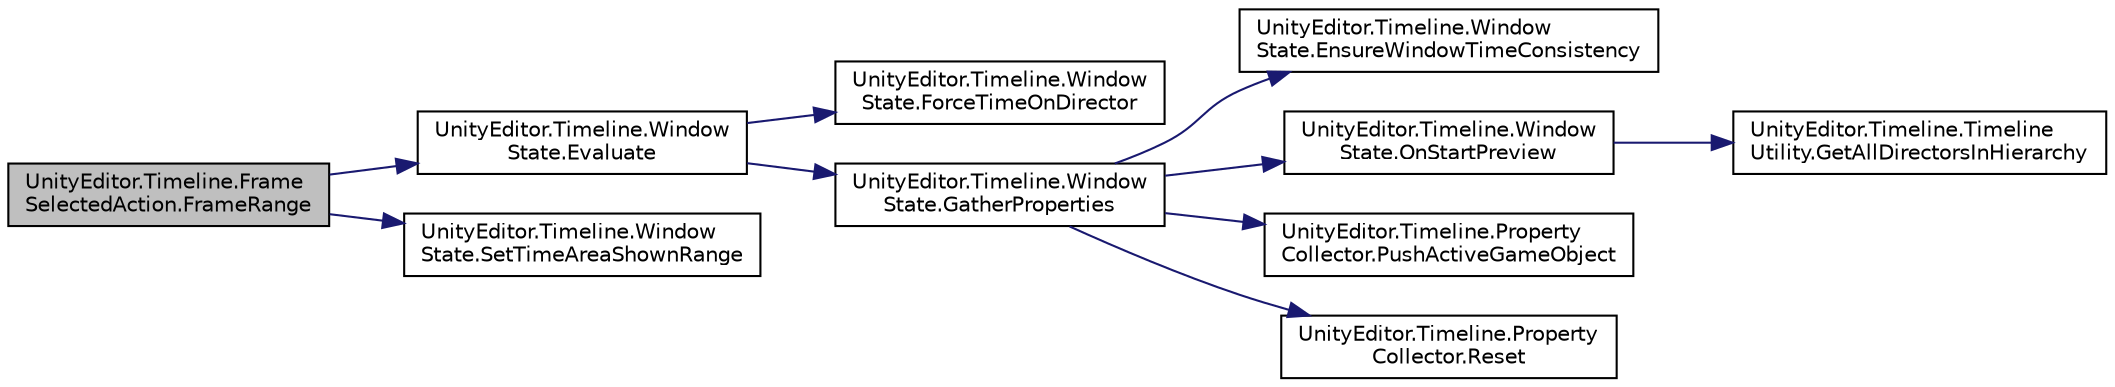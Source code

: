 digraph "UnityEditor.Timeline.FrameSelectedAction.FrameRange"
{
 // LATEX_PDF_SIZE
  edge [fontname="Helvetica",fontsize="10",labelfontname="Helvetica",labelfontsize="10"];
  node [fontname="Helvetica",fontsize="10",shape=record];
  rankdir="LR";
  Node1 [label="UnityEditor.Timeline.Frame\lSelectedAction.FrameRange",height=0.2,width=0.4,color="black", fillcolor="grey75", style="filled", fontcolor="black",tooltip=" "];
  Node1 -> Node2 [color="midnightblue",fontsize="10",style="solid",fontname="Helvetica"];
  Node2 [label="UnityEditor.Timeline.Window\lState.Evaluate",height=0.2,width=0.4,color="black", fillcolor="white", style="filled",URL="$class_unity_editor_1_1_timeline_1_1_window_state.html#ab469068a54205d03f681a4ca66919395",tooltip=" "];
  Node2 -> Node3 [color="midnightblue",fontsize="10",style="solid",fontname="Helvetica"];
  Node3 [label="UnityEditor.Timeline.Window\lState.ForceTimeOnDirector",height=0.2,width=0.4,color="black", fillcolor="white", style="filled",URL="$class_unity_editor_1_1_timeline_1_1_window_state.html#aea2333ae4710318917af92209b39eadb",tooltip=" "];
  Node2 -> Node4 [color="midnightblue",fontsize="10",style="solid",fontname="Helvetica"];
  Node4 [label="UnityEditor.Timeline.Window\lState.GatherProperties",height=0.2,width=0.4,color="black", fillcolor="white", style="filled",URL="$class_unity_editor_1_1_timeline_1_1_window_state.html#a1f9998b0966727995f7fae56654ae710",tooltip=" "];
  Node4 -> Node5 [color="midnightblue",fontsize="10",style="solid",fontname="Helvetica"];
  Node5 [label="UnityEditor.Timeline.Window\lState.EnsureWindowTimeConsistency",height=0.2,width=0.4,color="black", fillcolor="white", style="filled",URL="$class_unity_editor_1_1_timeline_1_1_window_state.html#a22b227f8710893c4e45421065796d931",tooltip=" "];
  Node4 -> Node6 [color="midnightblue",fontsize="10",style="solid",fontname="Helvetica"];
  Node6 [label="UnityEditor.Timeline.Window\lState.OnStartPreview",height=0.2,width=0.4,color="black", fillcolor="white", style="filled",URL="$class_unity_editor_1_1_timeline_1_1_window_state.html#a10d4234e15b07f830028514ffbac7205",tooltip=" "];
  Node6 -> Node7 [color="midnightblue",fontsize="10",style="solid",fontname="Helvetica"];
  Node7 [label="UnityEditor.Timeline.Timeline\lUtility.GetAllDirectorsInHierarchy",height=0.2,width=0.4,color="black", fillcolor="white", style="filled",URL="$class_unity_editor_1_1_timeline_1_1_timeline_utility.html#a5ae4869a533943c5c177538b837617f7",tooltip=" "];
  Node4 -> Node8 [color="midnightblue",fontsize="10",style="solid",fontname="Helvetica"];
  Node8 [label="UnityEditor.Timeline.Property\lCollector.PushActiveGameObject",height=0.2,width=0.4,color="black", fillcolor="white", style="filled",URL="$class_unity_editor_1_1_timeline_1_1_property_collector.html#ab5b227238401338388b6f4459dd5f27a",tooltip="Sets the active game object for subsequent property modifications."];
  Node4 -> Node9 [color="midnightblue",fontsize="10",style="solid",fontname="Helvetica"];
  Node9 [label="UnityEditor.Timeline.Property\lCollector.Reset",height=0.2,width=0.4,color="black", fillcolor="white", style="filled",URL="$class_unity_editor_1_1_timeline_1_1_property_collector.html#a71b18b03f8b8bd036a73a9c56ca7210e",tooltip=" "];
  Node1 -> Node10 [color="midnightblue",fontsize="10",style="solid",fontname="Helvetica"];
  Node10 [label="UnityEditor.Timeline.Window\lState.SetTimeAreaShownRange",height=0.2,width=0.4,color="black", fillcolor="white", style="filled",URL="$class_unity_editor_1_1_timeline_1_1_window_state.html#a94a4eb656945f98c6c57c6801b507b29",tooltip=" "];
}
